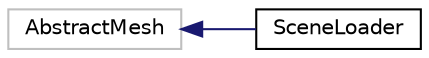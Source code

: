 digraph "Graphical Class Hierarchy"
{
  edge [fontname="Helvetica",fontsize="10",labelfontname="Helvetica",labelfontsize="10"];
  node [fontname="Helvetica",fontsize="10",shape=record];
  rankdir="LR";
  Node1 [label="AbstractMesh",height=0.2,width=0.4,color="grey75", fillcolor="white", style="filled"];
  Node1 -> Node2 [dir="back",color="midnightblue",fontsize="10",style="solid",fontname="Helvetica"];
  Node2 [label="SceneLoader",height=0.2,width=0.4,color="black", fillcolor="white", style="filled",URL="$class_scene_loader.html",tooltip="Sceneloader Class to load a single mesh and animated bones the ngl::Abstract mesh class was inherited..."];
}
